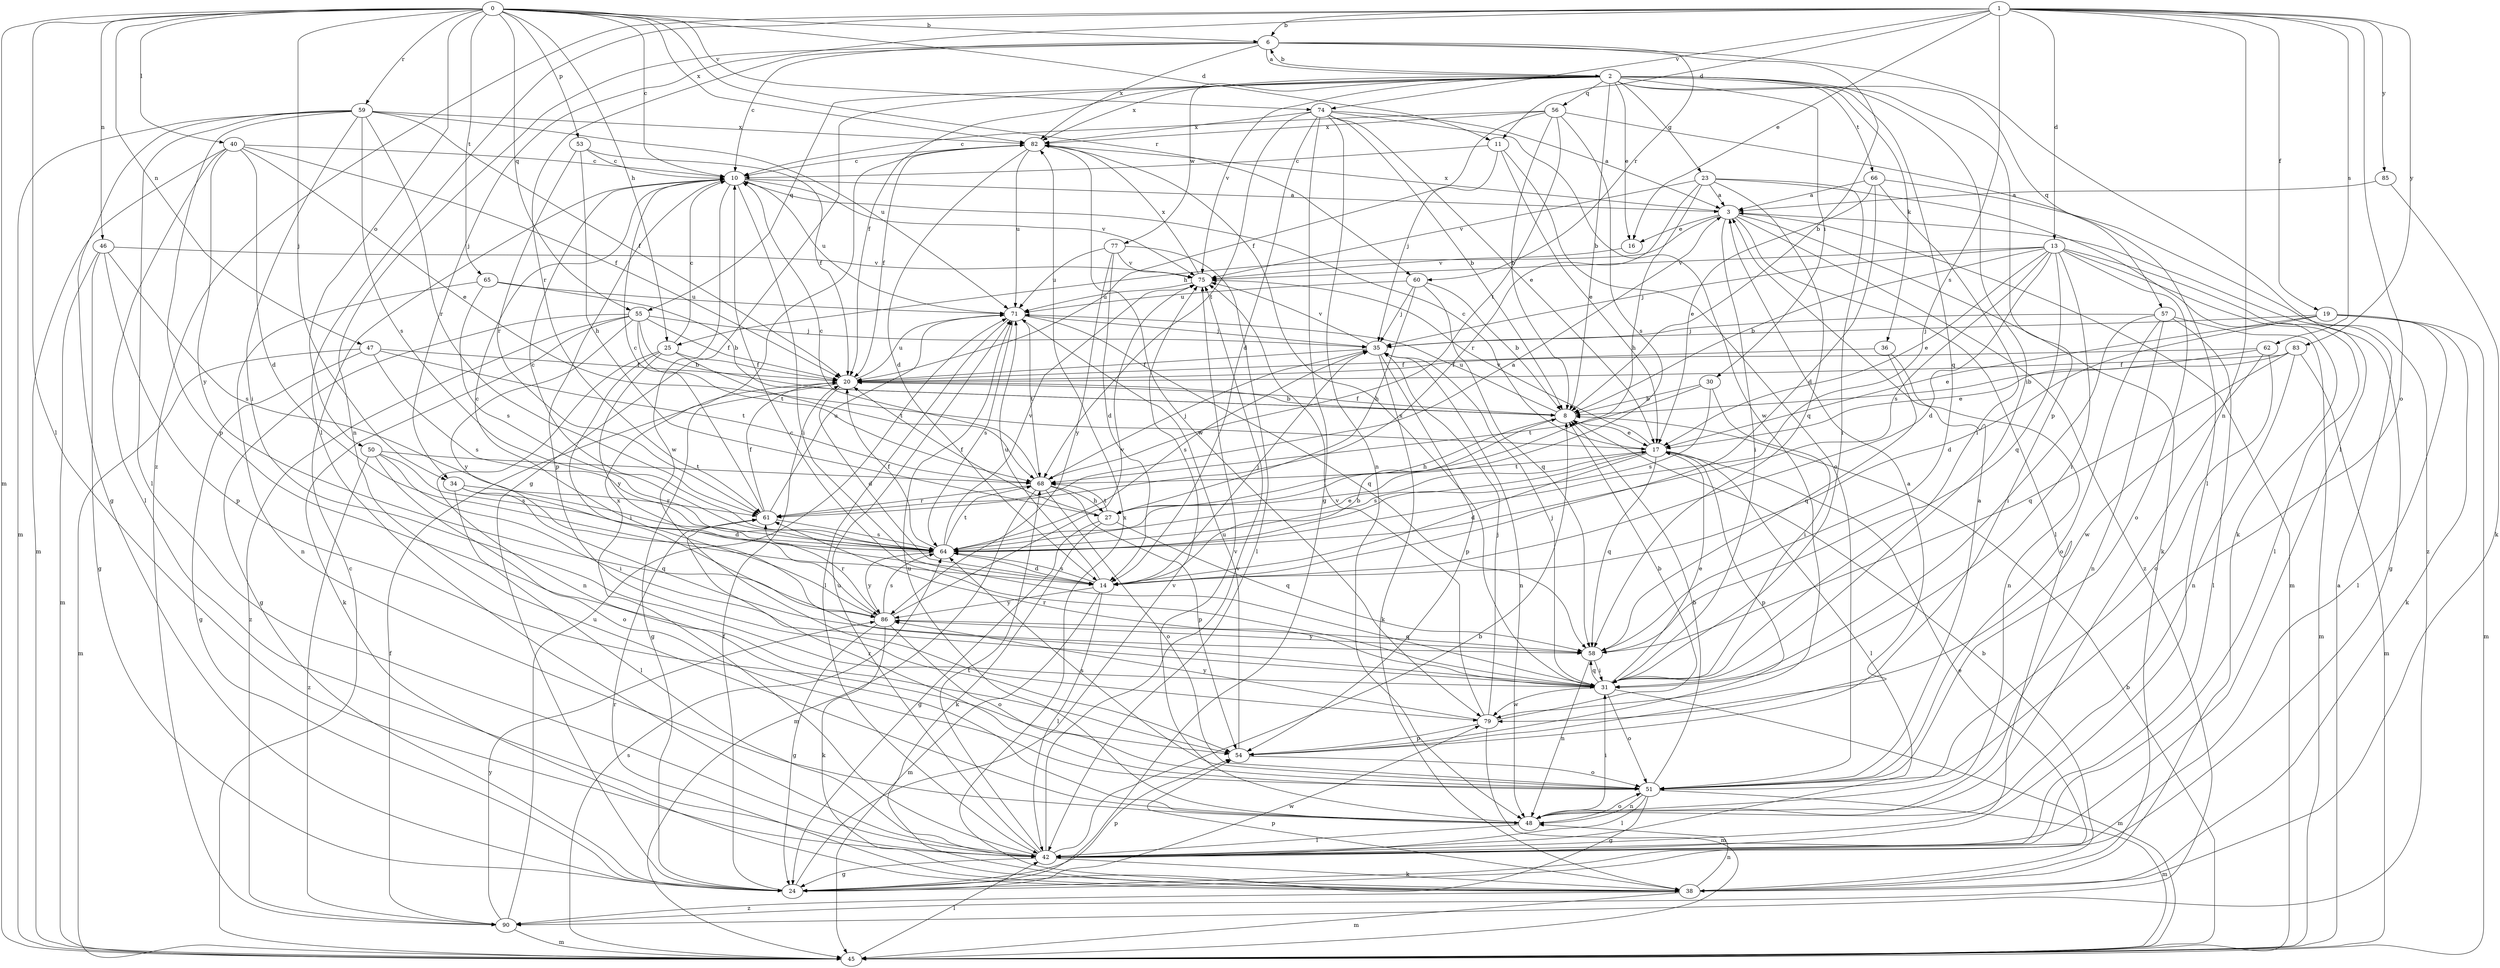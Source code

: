 strict digraph  {
0;
1;
2;
3;
6;
8;
10;
11;
13;
14;
16;
17;
19;
20;
23;
24;
25;
27;
30;
31;
34;
35;
36;
38;
40;
42;
45;
46;
47;
48;
50;
51;
53;
54;
55;
56;
57;
58;
59;
60;
61;
62;
64;
65;
66;
68;
71;
74;
75;
77;
79;
82;
83;
85;
86;
90;
0 -> 6  [label=b];
0 -> 10  [label=c];
0 -> 11  [label=d];
0 -> 25  [label=h];
0 -> 34  [label=j];
0 -> 40  [label=l];
0 -> 42  [label=l];
0 -> 45  [label=m];
0 -> 46  [label=n];
0 -> 47  [label=n];
0 -> 50  [label=o];
0 -> 53  [label=p];
0 -> 55  [label=q];
0 -> 59  [label=r];
0 -> 60  [label=r];
0 -> 65  [label=t];
0 -> 74  [label=v];
0 -> 82  [label=x];
1 -> 6  [label=b];
1 -> 11  [label=d];
1 -> 13  [label=d];
1 -> 16  [label=e];
1 -> 19  [label=f];
1 -> 34  [label=j];
1 -> 42  [label=l];
1 -> 48  [label=n];
1 -> 51  [label=o];
1 -> 62  [label=s];
1 -> 64  [label=s];
1 -> 74  [label=v];
1 -> 83  [label=y];
1 -> 85  [label=y];
1 -> 90  [label=z];
2 -> 6  [label=b];
2 -> 8  [label=b];
2 -> 16  [label=e];
2 -> 20  [label=f];
2 -> 23  [label=g];
2 -> 24  [label=g];
2 -> 30  [label=i];
2 -> 31  [label=i];
2 -> 36  [label=k];
2 -> 54  [label=p];
2 -> 55  [label=q];
2 -> 56  [label=q];
2 -> 57  [label=q];
2 -> 58  [label=q];
2 -> 66  [label=t];
2 -> 75  [label=v];
2 -> 77  [label=w];
2 -> 82  [label=x];
3 -> 16  [label=e];
3 -> 25  [label=h];
3 -> 31  [label=i];
3 -> 38  [label=k];
3 -> 42  [label=l];
3 -> 45  [label=m];
3 -> 82  [label=x];
3 -> 90  [label=z];
6 -> 2  [label=a];
6 -> 8  [label=b];
6 -> 10  [label=c];
6 -> 42  [label=l];
6 -> 48  [label=n];
6 -> 60  [label=r];
6 -> 61  [label=r];
6 -> 82  [label=x];
8 -> 17  [label=e];
8 -> 20  [label=f];
8 -> 27  [label=h];
8 -> 71  [label=u];
10 -> 3  [label=a];
10 -> 31  [label=i];
10 -> 54  [label=p];
10 -> 71  [label=u];
10 -> 75  [label=v];
10 -> 79  [label=w];
11 -> 10  [label=c];
11 -> 17  [label=e];
11 -> 35  [label=j];
11 -> 51  [label=o];
13 -> 8  [label=b];
13 -> 14  [label=d];
13 -> 17  [label=e];
13 -> 24  [label=g];
13 -> 31  [label=i];
13 -> 35  [label=j];
13 -> 42  [label=l];
13 -> 51  [label=o];
13 -> 58  [label=q];
13 -> 64  [label=s];
13 -> 75  [label=v];
14 -> 8  [label=b];
14 -> 35  [label=j];
14 -> 42  [label=l];
14 -> 45  [label=m];
14 -> 64  [label=s];
14 -> 71  [label=u];
14 -> 86  [label=y];
16 -> 75  [label=v];
17 -> 10  [label=c];
17 -> 14  [label=d];
17 -> 42  [label=l];
17 -> 54  [label=p];
17 -> 58  [label=q];
17 -> 64  [label=s];
17 -> 68  [label=t];
17 -> 75  [label=v];
19 -> 14  [label=d];
19 -> 17  [label=e];
19 -> 35  [label=j];
19 -> 38  [label=k];
19 -> 42  [label=l];
19 -> 45  [label=m];
20 -> 8  [label=b];
20 -> 14  [label=d];
20 -> 24  [label=g];
20 -> 71  [label=u];
23 -> 3  [label=a];
23 -> 27  [label=h];
23 -> 31  [label=i];
23 -> 38  [label=k];
23 -> 58  [label=q];
23 -> 61  [label=r];
23 -> 75  [label=v];
24 -> 17  [label=e];
24 -> 20  [label=f];
24 -> 54  [label=p];
24 -> 75  [label=v];
24 -> 79  [label=w];
25 -> 10  [label=c];
25 -> 20  [label=f];
25 -> 31  [label=i];
25 -> 48  [label=n];
25 -> 68  [label=t];
25 -> 86  [label=y];
27 -> 20  [label=f];
27 -> 24  [label=g];
27 -> 38  [label=k];
27 -> 58  [label=q];
27 -> 68  [label=t];
30 -> 8  [label=b];
30 -> 31  [label=i];
30 -> 64  [label=s];
30 -> 68  [label=t];
31 -> 10  [label=c];
31 -> 17  [label=e];
31 -> 35  [label=j];
31 -> 45  [label=m];
31 -> 51  [label=o];
31 -> 58  [label=q];
31 -> 61  [label=r];
31 -> 79  [label=w];
31 -> 82  [label=x];
34 -> 14  [label=d];
34 -> 42  [label=l];
34 -> 58  [label=q];
34 -> 61  [label=r];
35 -> 20  [label=f];
35 -> 38  [label=k];
35 -> 48  [label=n];
35 -> 54  [label=p];
35 -> 64  [label=s];
35 -> 75  [label=v];
36 -> 20  [label=f];
36 -> 48  [label=n];
36 -> 58  [label=q];
38 -> 8  [label=b];
38 -> 45  [label=m];
38 -> 48  [label=n];
38 -> 54  [label=p];
38 -> 61  [label=r];
38 -> 82  [label=x];
38 -> 90  [label=z];
40 -> 10  [label=c];
40 -> 14  [label=d];
40 -> 17  [label=e];
40 -> 20  [label=f];
40 -> 42  [label=l];
40 -> 45  [label=m];
40 -> 86  [label=y];
42 -> 8  [label=b];
42 -> 24  [label=g];
42 -> 38  [label=k];
42 -> 68  [label=t];
42 -> 71  [label=u];
42 -> 75  [label=v];
42 -> 82  [label=x];
45 -> 3  [label=a];
45 -> 8  [label=b];
45 -> 10  [label=c];
45 -> 42  [label=l];
45 -> 64  [label=s];
46 -> 24  [label=g];
46 -> 45  [label=m];
46 -> 54  [label=p];
46 -> 64  [label=s];
46 -> 75  [label=v];
47 -> 20  [label=f];
47 -> 24  [label=g];
47 -> 45  [label=m];
47 -> 64  [label=s];
47 -> 68  [label=t];
48 -> 31  [label=i];
48 -> 42  [label=l];
48 -> 51  [label=o];
48 -> 71  [label=u];
48 -> 75  [label=v];
50 -> 31  [label=i];
50 -> 51  [label=o];
50 -> 64  [label=s];
50 -> 68  [label=t];
50 -> 90  [label=z];
51 -> 3  [label=a];
51 -> 8  [label=b];
51 -> 24  [label=g];
51 -> 42  [label=l];
51 -> 45  [label=m];
51 -> 48  [label=n];
51 -> 61  [label=r];
51 -> 64  [label=s];
53 -> 10  [label=c];
53 -> 20  [label=f];
53 -> 27  [label=h];
53 -> 61  [label=r];
54 -> 3  [label=a];
54 -> 51  [label=o];
54 -> 71  [label=u];
55 -> 8  [label=b];
55 -> 20  [label=f];
55 -> 24  [label=g];
55 -> 35  [label=j];
55 -> 38  [label=k];
55 -> 68  [label=t];
55 -> 86  [label=y];
55 -> 90  [label=z];
56 -> 8  [label=b];
56 -> 10  [label=c];
56 -> 20  [label=f];
56 -> 42  [label=l];
56 -> 64  [label=s];
56 -> 68  [label=t];
56 -> 82  [label=x];
57 -> 31  [label=i];
57 -> 35  [label=j];
57 -> 42  [label=l];
57 -> 45  [label=m];
57 -> 48  [label=n];
57 -> 51  [label=o];
58 -> 31  [label=i];
58 -> 48  [label=n];
58 -> 86  [label=y];
59 -> 20  [label=f];
59 -> 24  [label=g];
59 -> 31  [label=i];
59 -> 42  [label=l];
59 -> 45  [label=m];
59 -> 54  [label=p];
59 -> 61  [label=r];
59 -> 64  [label=s];
59 -> 71  [label=u];
59 -> 82  [label=x];
60 -> 8  [label=b];
60 -> 27  [label=h];
60 -> 35  [label=j];
60 -> 58  [label=q];
60 -> 71  [label=u];
61 -> 3  [label=a];
61 -> 10  [label=c];
61 -> 20  [label=f];
61 -> 64  [label=s];
61 -> 71  [label=u];
62 -> 17  [label=e];
62 -> 20  [label=f];
62 -> 51  [label=o];
62 -> 79  [label=w];
64 -> 10  [label=c];
64 -> 14  [label=d];
64 -> 17  [label=e];
64 -> 20  [label=f];
64 -> 68  [label=t];
64 -> 75  [label=v];
64 -> 86  [label=y];
65 -> 8  [label=b];
65 -> 48  [label=n];
65 -> 64  [label=s];
65 -> 71  [label=u];
66 -> 3  [label=a];
66 -> 14  [label=d];
66 -> 17  [label=e];
66 -> 31  [label=i];
66 -> 90  [label=z];
68 -> 10  [label=c];
68 -> 27  [label=h];
68 -> 35  [label=j];
68 -> 45  [label=m];
68 -> 51  [label=o];
68 -> 54  [label=p];
68 -> 61  [label=r];
71 -> 35  [label=j];
71 -> 42  [label=l];
71 -> 58  [label=q];
71 -> 64  [label=s];
71 -> 68  [label=t];
74 -> 3  [label=a];
74 -> 8  [label=b];
74 -> 14  [label=d];
74 -> 17  [label=e];
74 -> 24  [label=g];
74 -> 48  [label=n];
74 -> 68  [label=t];
74 -> 79  [label=w];
74 -> 82  [label=x];
75 -> 71  [label=u];
75 -> 82  [label=x];
77 -> 14  [label=d];
77 -> 42  [label=l];
77 -> 71  [label=u];
77 -> 75  [label=v];
77 -> 86  [label=y];
79 -> 8  [label=b];
79 -> 35  [label=j];
79 -> 45  [label=m];
79 -> 54  [label=p];
79 -> 75  [label=v];
79 -> 86  [label=y];
82 -> 10  [label=c];
82 -> 14  [label=d];
82 -> 20  [label=f];
82 -> 71  [label=u];
82 -> 79  [label=w];
83 -> 8  [label=b];
83 -> 20  [label=f];
83 -> 45  [label=m];
83 -> 48  [label=n];
83 -> 58  [label=q];
85 -> 3  [label=a];
85 -> 38  [label=k];
86 -> 10  [label=c];
86 -> 24  [label=g];
86 -> 38  [label=k];
86 -> 51  [label=o];
86 -> 58  [label=q];
86 -> 61  [label=r];
86 -> 64  [label=s];
86 -> 75  [label=v];
90 -> 20  [label=f];
90 -> 45  [label=m];
90 -> 71  [label=u];
90 -> 86  [label=y];
}
